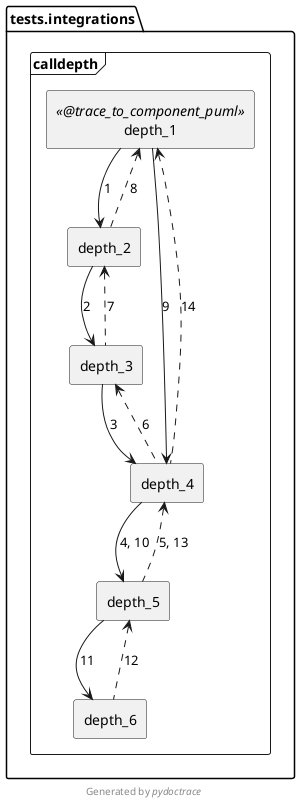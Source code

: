 @startuml tests.integrations.calldepth.depth_1-component
skinparam BoxPadding 10
skinparam componentStyle rectangle

package tests.integrations {
  frame calldepth {
    [tests.integrations.calldepth.depth_1] as "depth_1" << @trace_to_component_puml >>
    [tests.integrations.calldepth.depth_2] as "depth_2"
    [tests.integrations.calldepth.depth_3] as "depth_3"
    [tests.integrations.calldepth.depth_4] as "depth_4"
    [tests.integrations.calldepth.depth_5] as "depth_5"
    [tests.integrations.calldepth.depth_6] as "depth_6"
  }
}
[tests.integrations.calldepth.depth_1] --> [tests.integrations.calldepth.depth_2] : 1
[tests.integrations.calldepth.depth_1] <.. [tests.integrations.calldepth.depth_2] : 8
[tests.integrations.calldepth.depth_2] --> [tests.integrations.calldepth.depth_3] : 2
[tests.integrations.calldepth.depth_2] <.. [tests.integrations.calldepth.depth_3] : 7
[tests.integrations.calldepth.depth_3] --> [tests.integrations.calldepth.depth_4] : 3
[tests.integrations.calldepth.depth_3] <.. [tests.integrations.calldepth.depth_4] : 6
[tests.integrations.calldepth.depth_4] --> [tests.integrations.calldepth.depth_5] : 4, 10
[tests.integrations.calldepth.depth_4] <.. [tests.integrations.calldepth.depth_5] : 5, 13
[tests.integrations.calldepth.depth_1] --> [tests.integrations.calldepth.depth_4] : 9
[tests.integrations.calldepth.depth_1] <.. [tests.integrations.calldepth.depth_4] : 14
[tests.integrations.calldepth.depth_5] --> [tests.integrations.calldepth.depth_6] : 11
[tests.integrations.calldepth.depth_5] <.. [tests.integrations.calldepth.depth_6] : 12

footer Generated by //pydoctrace//
@enduml
